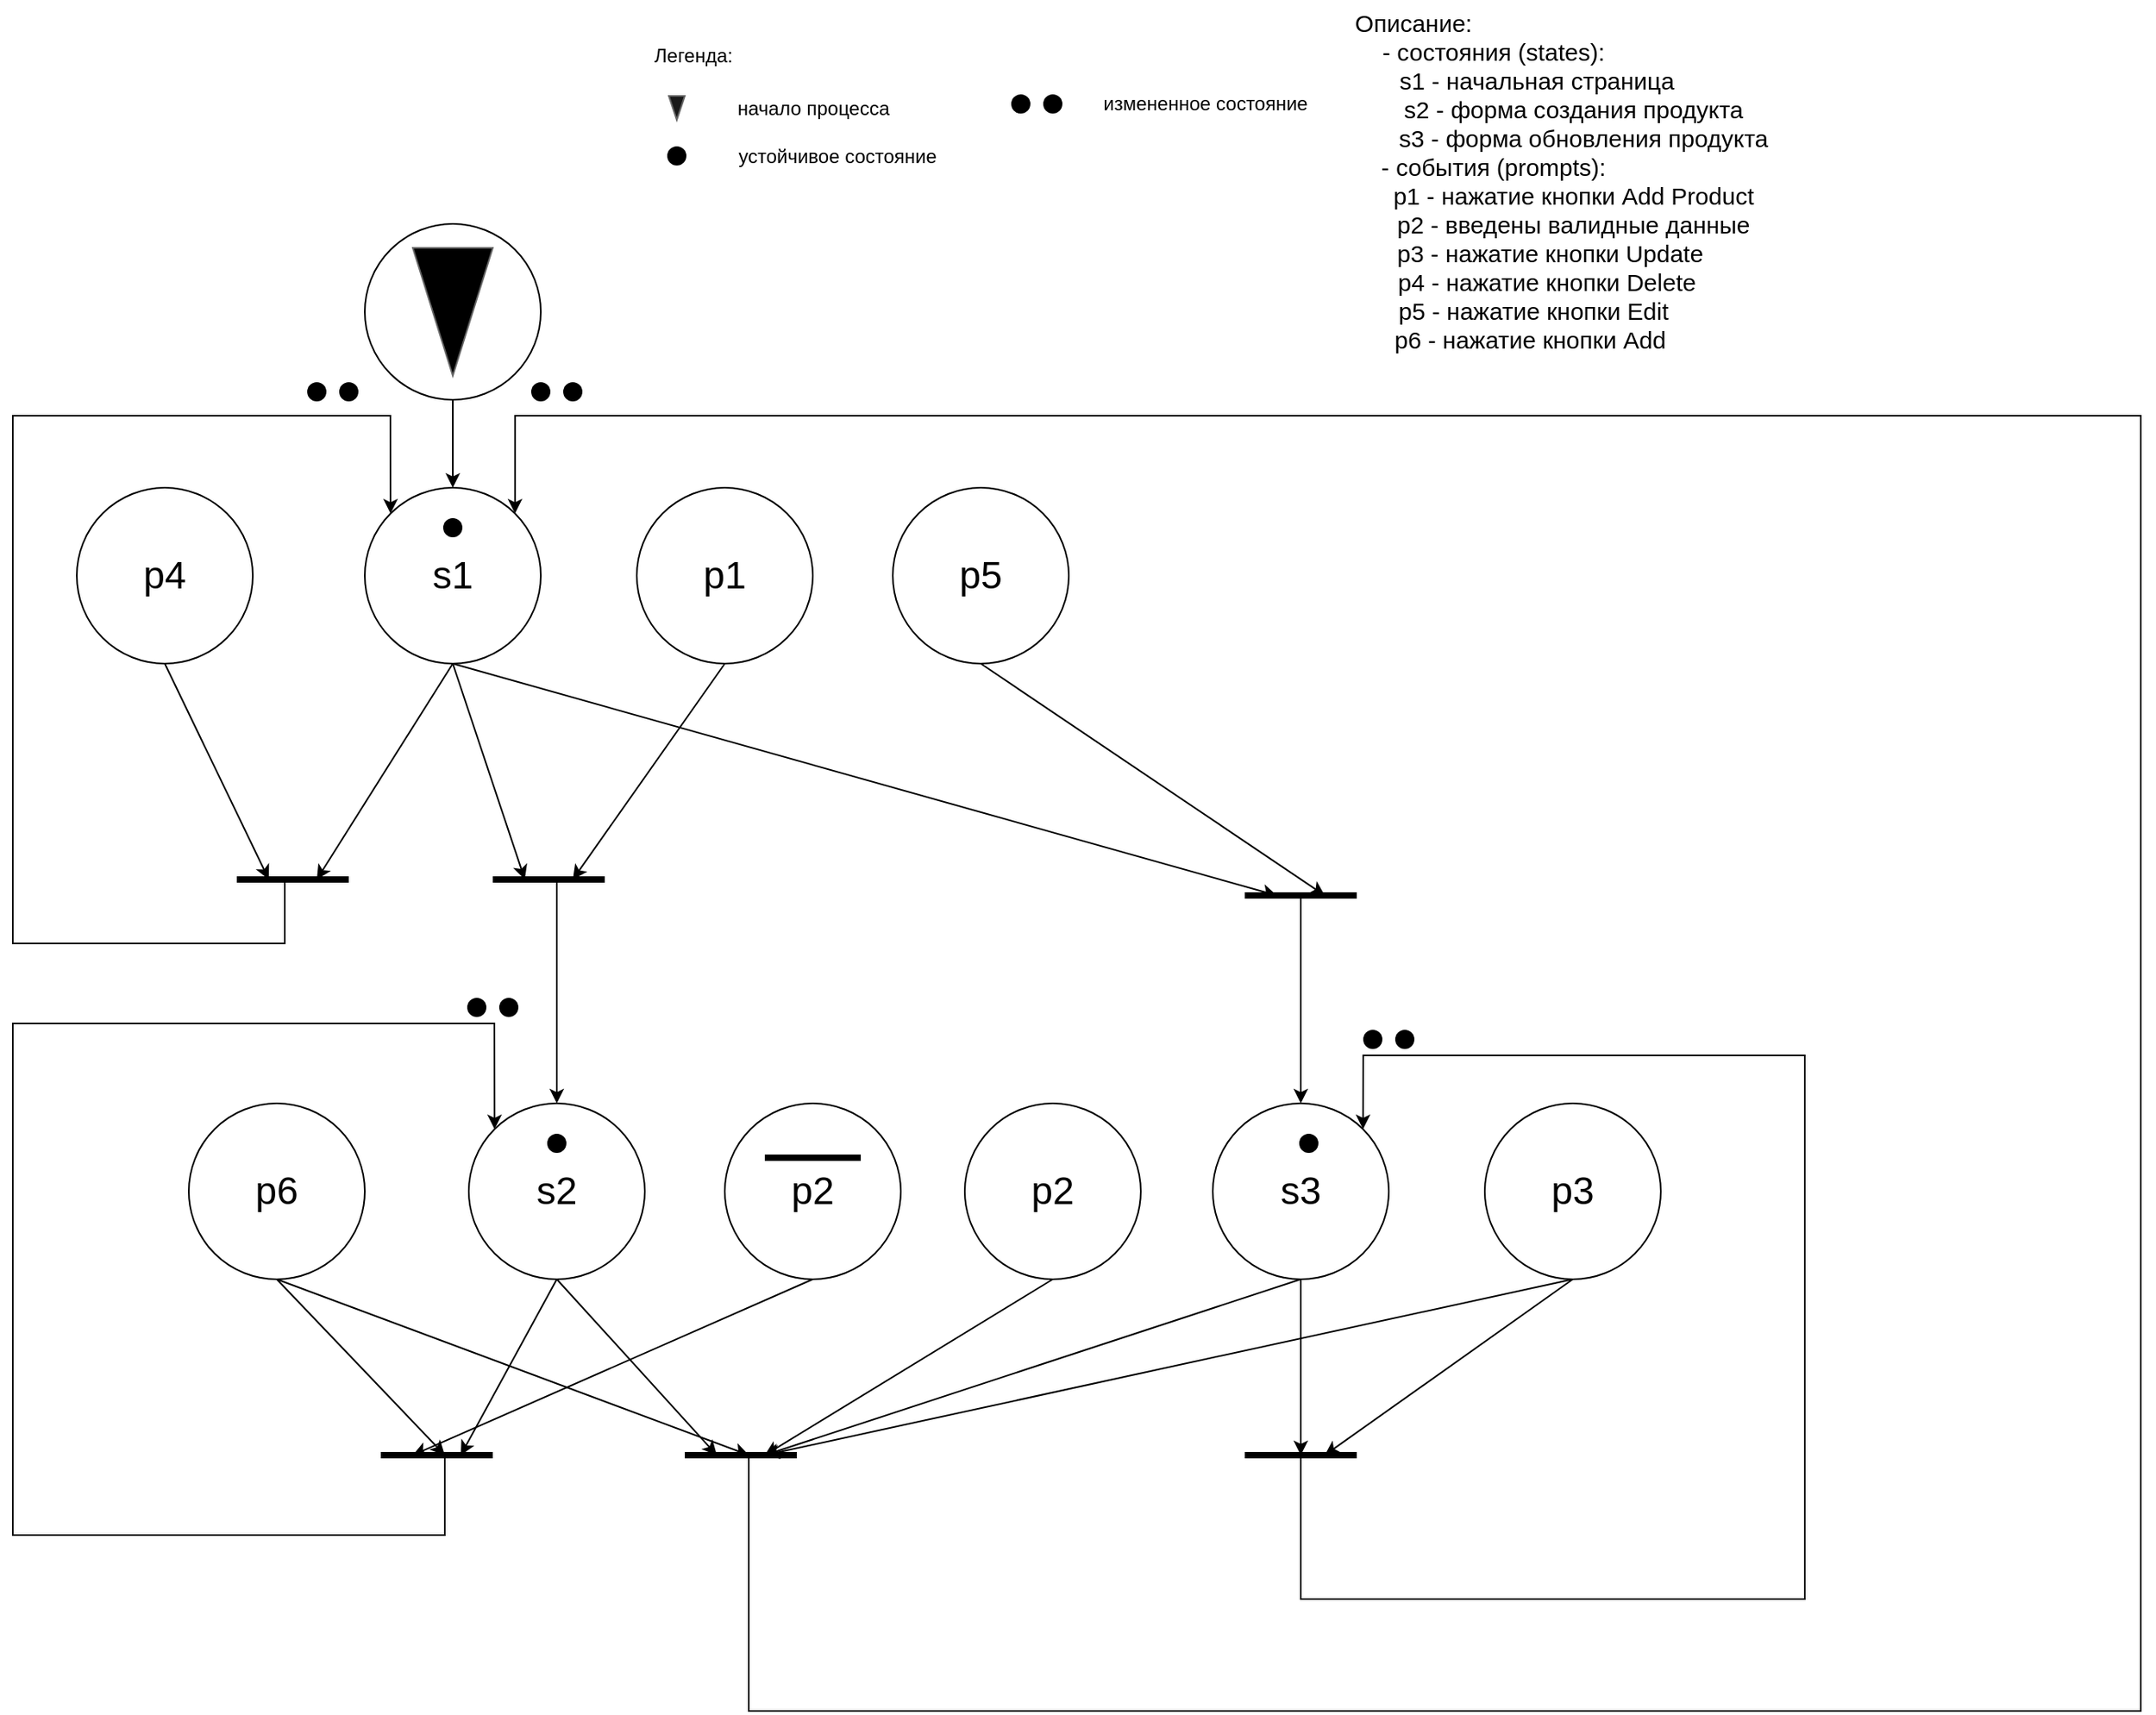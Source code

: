 <mxfile version="25.0.3">
  <diagram name="Page-1" id="yx9NatM-q8bEOVtMpky8">
    <mxGraphModel dx="-220" dy="1999" grid="1" gridSize="10" guides="1" tooltips="1" connect="1" arrows="1" fold="1" page="1" pageScale="1" pageWidth="827" pageHeight="1169" background="none" math="0" shadow="0">
      <root>
        <mxCell id="0" />
        <mxCell id="1" parent="0" />
        <mxCell id="3wbWXxaWbpRCuTf0ScIF-73" style="edgeStyle=orthogonalEdgeStyle;rounded=0;orthogonalLoop=1;jettySize=auto;html=1;exitX=0.5;exitY=1;exitDx=0;exitDy=0;entryX=0.5;entryY=0;entryDx=0;entryDy=0;" parent="1" source="3wbWXxaWbpRCuTf0ScIF-2" target="3wbWXxaWbpRCuTf0ScIF-3" edge="1">
          <mxGeometry relative="1" as="geometry" />
        </mxCell>
        <mxCell id="3wbWXxaWbpRCuTf0ScIF-2" value="" style="ellipse;whiteSpace=wrap;html=1;aspect=fixed;labelBackgroundColor=default;" parent="1" vertex="1">
          <mxGeometry x="1980" y="20" width="110" height="110" as="geometry" />
        </mxCell>
        <mxCell id="3wbWXxaWbpRCuTf0ScIF-1" value="" style="triangle;whiteSpace=wrap;html=1;direction=south;fillColor=#000000;fontColor=#333333;strokeColor=#666666;" parent="1" vertex="1">
          <mxGeometry x="2010" y="35" width="50" height="80" as="geometry" />
        </mxCell>
        <mxCell id="3wbWXxaWbpRCuTf0ScIF-108" style="edgeStyle=orthogonalEdgeStyle;rounded=0;orthogonalLoop=1;jettySize=auto;html=1;exitX=1;exitY=0;exitDx=0;exitDy=0;startArrow=classic;startFill=1;endArrow=none;endFill=0;" parent="1" source="3wbWXxaWbpRCuTf0ScIF-3" edge="1">
          <mxGeometry relative="1" as="geometry">
            <mxPoint x="3090" y="630" as="targetPoint" />
            <Array as="points">
              <mxPoint x="2074" y="140" />
              <mxPoint x="3090" y="140" />
              <mxPoint x="3090" y="480" />
            </Array>
          </mxGeometry>
        </mxCell>
        <mxCell id="JWRfiAvGQwIAYVMvCTyz-24" style="rounded=0;orthogonalLoop=1;jettySize=auto;html=1;exitX=0.5;exitY=1;exitDx=0;exitDy=0;" edge="1" parent="1" source="3wbWXxaWbpRCuTf0ScIF-3">
          <mxGeometry relative="1" as="geometry">
            <mxPoint x="2550" y="440" as="targetPoint" />
          </mxGeometry>
        </mxCell>
        <mxCell id="JWRfiAvGQwIAYVMvCTyz-58" style="rounded=0;orthogonalLoop=1;jettySize=auto;html=1;exitX=0.5;exitY=1;exitDx=0;exitDy=0;" edge="1" parent="1" source="3wbWXxaWbpRCuTf0ScIF-3">
          <mxGeometry relative="1" as="geometry">
            <mxPoint x="1950" y="430" as="targetPoint" />
          </mxGeometry>
        </mxCell>
        <mxCell id="3wbWXxaWbpRCuTf0ScIF-3" value="&lt;span style=&quot;font-size: 24px;&quot;&gt;s1&lt;/span&gt;" style="ellipse;whiteSpace=wrap;html=1;aspect=fixed;labelBackgroundColor=default;" parent="1" vertex="1">
          <mxGeometry x="1980" y="185" width="110" height="110" as="geometry" />
        </mxCell>
        <mxCell id="3wbWXxaWbpRCuTf0ScIF-4" value="" style="shape=waypoint;sketch=0;fillStyle=solid;size=6;pointerEvents=1;points=[];fillColor=none;resizable=0;rotatable=0;perimeter=centerPerimeter;snapToPoint=1;strokeWidth=4;" parent="1" vertex="1">
          <mxGeometry x="2025" y="200" width="20" height="20" as="geometry" />
        </mxCell>
        <mxCell id="3wbWXxaWbpRCuTf0ScIF-5" value="&lt;font style=&quot;font-size: 15px;&quot;&gt;Описание:&lt;/font&gt;&lt;div style=&quot;font-size: 15px;&quot;&gt;&lt;span style=&quot;background-color: initial;&quot;&gt;&lt;font style=&quot;font-size: 15px;&quot;&gt;&lt;span style=&quot;white-space: pre;&quot;&gt;&#x9;&lt;/span&gt;&lt;span style=&quot;white-space: pre;&quot;&gt;&#x9;&lt;/span&gt;&lt;span style=&quot;white-space: pre;&quot;&gt;&#x9;&lt;/span&gt;- состояния (states):&lt;br&gt;&lt;span style=&quot;white-space: pre;&quot;&gt;&#x9;&lt;/span&gt;&lt;span style=&quot;white-space: pre;&quot;&gt;&#x9;&lt;/span&gt;&lt;span style=&quot;white-space: pre;&quot;&gt;&#x9;&lt;/span&gt;&lt;span style=&quot;white-space: pre;&quot;&gt;&#x9;&lt;/span&gt;&lt;span style=&quot;white-space-collapse: preserve;&quot;&gt;&amp;nbsp;    &lt;/span&gt;s1 - начальная страница&lt;/font&gt;&lt;/span&gt;&lt;/div&gt;&lt;div style=&quot;font-size: 15px;&quot;&gt;&lt;span style=&quot;background-color: initial;&quot;&gt;&lt;font style=&quot;font-size: 15px;&quot;&gt;&lt;span style=&quot;white-space: pre;&quot;&gt;&#x9;&lt;/span&gt;&lt;span style=&quot;white-space: pre;&quot;&gt;&#x9;&lt;/span&gt;&lt;span style=&quot;white-space: pre;&quot;&gt;&#x9;&lt;/span&gt;&lt;span style=&quot;white-space: pre;&quot;&gt;&#x9;&lt;span style=&quot;white-space: pre;&quot;&gt;&#x9;&lt;/span&gt;&lt;span style=&quot;white-space: pre;&quot;&gt;&#x9;&lt;/span&gt;&lt;/span&gt;s2 - форма создания продукта&lt;/font&gt;&lt;/span&gt;&lt;/div&gt;&lt;div style=&quot;font-size: 15px;&quot;&gt;&lt;span style=&quot;background-color: initial;&quot;&gt;&lt;font style=&quot;font-size: 15px;&quot;&gt;&lt;span style=&quot;white-space: pre;&quot;&gt;&#x9;&lt;/span&gt;&lt;span style=&quot;white-space: pre;&quot;&gt;&#x9;&lt;/span&gt;&lt;span style=&quot;white-space: pre;&quot;&gt;&#x9;&lt;/span&gt;&lt;span style=&quot;white-space: pre;&quot;&gt;&#x9;&lt;/span&gt;&lt;span style=&quot;white-space: pre;&quot;&gt;&#x9;&lt;/span&gt;&lt;span style=&quot;white-space: pre;&quot;&gt;&#x9;&lt;/span&gt;&amp;nbsp; &amp;nbsp;s3 - форма обновления продукта&lt;/font&gt;&lt;/span&gt;&lt;/div&gt;&lt;div style=&quot;font-size: 15px;&quot;&gt;&lt;span style=&quot;background-color: initial;&quot;&gt;&lt;font style=&quot;font-size: 15px;&quot;&gt;&lt;span style=&quot;white-space: pre;&quot;&gt;&#x9;&lt;/span&gt;&lt;span style=&quot;white-space: pre;&quot;&gt;&#x9;&lt;/span&gt;&lt;span style=&quot;white-space: pre;&quot;&gt;&#x9;&lt;/span&gt;- события (prompts):&lt;/font&gt;&lt;/span&gt;&lt;/div&gt;&lt;div style=&quot;font-size: 15px;&quot;&gt;&lt;span style=&quot;white-space: pre;&quot;&gt;&#x9;&lt;/span&gt;&lt;span style=&quot;white-space: pre;&quot;&gt;&#x9;&lt;/span&gt;&lt;span style=&quot;white-space: pre;&quot;&gt;&#x9;&lt;/span&gt;&lt;span style=&quot;white-space: pre;&quot;&gt;&#x9;&lt;/span&gt;&lt;span style=&quot;white-space: pre;&quot;&gt;&#x9;&lt;/span&gt;&lt;span style=&quot;white-space: pre;&quot;&gt;&#x9;&lt;/span&gt;р1 - нажатие кнопки Add Product&lt;span style=&quot;background-color: initial;&quot;&gt;&lt;font style=&quot;font-size: 15px;&quot;&gt;&lt;/font&gt;&lt;/span&gt;&lt;/div&gt;&lt;div style=&quot;font-size: 15px;&quot;&gt;&lt;span style=&quot;background-color: initial;&quot;&gt;&lt;font style=&quot;font-size: 15px;&quot;&gt;&lt;span style=&quot;white-space: pre;&quot;&gt;&#x9;&lt;/span&gt;&lt;span style=&quot;white-space: pre;&quot;&gt;&#x9;&lt;/span&gt;&lt;span style=&quot;white-space: pre;&quot;&gt;&#x9;&lt;/span&gt;&lt;span style=&quot;white-space: pre;&quot;&gt;&#x9;&lt;/span&gt;&lt;span style=&quot;white-space: pre;&quot;&gt;&#x9;&lt;span style=&quot;white-space: pre;&quot;&gt;&#x9;&lt;/span&gt;&lt;/span&gt;р2 - введены валидные данные&lt;br&gt;&lt;span style=&quot;white-space: pre;&quot;&gt;&#x9;&lt;/span&gt;&lt;span style=&quot;white-space: pre;&quot;&gt;&#x9;&lt;/span&gt;&lt;span style=&quot;white-space: pre;&quot;&gt;&#x9;&lt;/span&gt;&lt;span style=&quot;white-space: pre;&quot;&gt;&#x9;&lt;/span&gt;&lt;span style=&quot;white-space: pre;&quot;&gt;&#x9;&lt;/span&gt;&amp;nbsp;р3 - нажатие кнопки Update&lt;br&gt;&lt;span style=&quot;white-space: pre;&quot;&gt;&#x9;&lt;/span&gt;&lt;span style=&quot;white-space: pre;&quot;&gt;&#x9;&lt;/span&gt;&lt;span style=&quot;white-space: pre;&quot;&gt;&#x9;&lt;/span&gt;&lt;span style=&quot;white-space: pre;&quot;&gt;&#x9;&lt;span style=&quot;white-space: pre;&quot;&gt;&#x9;&lt;/span&gt;&lt;/span&gt;р4 - нажатие кнопки Delete&lt;br&gt;&lt;span style=&quot;white-space: pre;&quot;&gt;&#x9;&lt;/span&gt;&lt;span style=&quot;white-space: pre;&quot;&gt;&#x9;&lt;/span&gt;&lt;span style=&quot;white-space: pre;&quot;&gt;&#x9;&lt;/span&gt;&lt;span style=&quot;white-space: pre;&quot;&gt;&#x9;&lt;/span&gt;&lt;span style=&quot;white-space-collapse: preserve;&quot;&gt;&amp;nbsp;   &lt;/span&gt;р5 - нажатие кнопки Edit&lt;/font&gt;&lt;/span&gt;&lt;/div&gt;&lt;div style=&quot;font-size: 15px;&quot;&gt;&lt;span style=&quot;white-space: pre;&quot;&gt;&#x9;&lt;/span&gt;&lt;span style=&quot;white-space: pre;&quot;&gt;&#x9;&lt;/span&gt;&lt;span style=&quot;white-space: pre;&quot;&gt;&#x9;&lt;/span&gt;&lt;span style=&quot;white-space: pre;&quot;&gt;&#x9;&lt;/span&gt;&amp;nbsp; &amp;nbsp;p6 - нажатие кнопки Add&lt;/div&gt;&lt;div style=&quot;font-size: 15px;&quot;&gt;&lt;span style=&quot;background-color: initial;&quot;&gt;&lt;font style=&quot;font-size: 15px;&quot;&gt;&lt;br&gt;&lt;br&gt;&lt;/font&gt;&lt;/span&gt;&lt;div&gt;&lt;br&gt;&lt;/div&gt;&lt;/div&gt;" style="text;html=1;align=center;verticalAlign=middle;resizable=0;points=[];autosize=1;strokeColor=none;fillColor=none;" parent="1" vertex="1">
          <mxGeometry x="2400" y="-120" width="470" height="280" as="geometry" />
        </mxCell>
        <mxCell id="3wbWXxaWbpRCuTf0ScIF-8" value="&lt;span style=&quot;font-size: 24px;&quot;&gt;p1&lt;/span&gt;" style="ellipse;whiteSpace=wrap;html=1;aspect=fixed;labelBackgroundColor=default;" parent="1" vertex="1">
          <mxGeometry x="2150" y="185" width="110" height="110" as="geometry" />
        </mxCell>
        <mxCell id="3wbWXxaWbpRCuTf0ScIF-20" value="" style="endArrow=none;html=1;rounded=0;fontSize=29;fontStyle=0;spacing=4;strokeWidth=4;" parent="1" edge="1">
          <mxGeometry width="50" height="50" relative="1" as="geometry">
            <mxPoint x="2060" y="430" as="sourcePoint" />
            <mxPoint x="2130" y="430" as="targetPoint" />
          </mxGeometry>
        </mxCell>
        <mxCell id="3wbWXxaWbpRCuTf0ScIF-27" value="" style="endArrow=classic;html=1;rounded=0;exitX=0.5;exitY=1;exitDx=0;exitDy=0;" parent="1" source="3wbWXxaWbpRCuTf0ScIF-3" edge="1">
          <mxGeometry width="50" height="50" relative="1" as="geometry">
            <mxPoint x="2340" y="220" as="sourcePoint" />
            <mxPoint x="2080" y="430" as="targetPoint" />
          </mxGeometry>
        </mxCell>
        <mxCell id="3wbWXxaWbpRCuTf0ScIF-28" value="" style="endArrow=classic;html=1;rounded=0;exitX=0.5;exitY=1;exitDx=0;exitDy=0;" parent="1" source="3wbWXxaWbpRCuTf0ScIF-8" edge="1">
          <mxGeometry width="50" height="50" relative="1" as="geometry">
            <mxPoint x="2230" y="380" as="sourcePoint" />
            <mxPoint x="2110" y="430" as="targetPoint" />
          </mxGeometry>
        </mxCell>
        <mxCell id="3wbWXxaWbpRCuTf0ScIF-58" value="Легенда:" style="text;html=1;align=center;verticalAlign=middle;resizable=0;points=[];autosize=1;strokeColor=none;fillColor=none;" parent="1" vertex="1">
          <mxGeometry x="2150" y="-100" width="70" height="30" as="geometry" />
        </mxCell>
        <mxCell id="3wbWXxaWbpRCuTf0ScIF-59" value="" style="triangle;whiteSpace=wrap;html=1;direction=south;fillColor=#191919;fontColor=#333333;strokeColor=#666666;" parent="1" vertex="1">
          <mxGeometry x="2170" y="-60" width="10" height="15" as="geometry" />
        </mxCell>
        <mxCell id="3wbWXxaWbpRCuTf0ScIF-60" value="начало процесса" style="text;html=1;align=center;verticalAlign=middle;resizable=0;points=[];autosize=1;strokeColor=none;fillColor=none;" parent="1" vertex="1">
          <mxGeometry x="2200" y="-67.5" width="120" height="30" as="geometry" />
        </mxCell>
        <mxCell id="3wbWXxaWbpRCuTf0ScIF-63" value="" style="shape=waypoint;sketch=0;fillStyle=solid;size=6;pointerEvents=1;points=[];fillColor=none;resizable=0;rotatable=0;perimeter=centerPerimeter;snapToPoint=1;strokeWidth=4;" parent="1" vertex="1">
          <mxGeometry x="2165" y="-32.5" width="20" height="20" as="geometry" />
        </mxCell>
        <mxCell id="3wbWXxaWbpRCuTf0ScIF-64" value="устойчивое состояние" style="text;html=1;align=center;verticalAlign=middle;resizable=0;points=[];autosize=1;strokeColor=none;fillColor=none;" parent="1" vertex="1">
          <mxGeometry x="2200" y="-37.5" width="150" height="30" as="geometry" />
        </mxCell>
        <mxCell id="3wbWXxaWbpRCuTf0ScIF-65" value="" style="shape=waypoint;sketch=0;fillStyle=solid;size=6;pointerEvents=1;points=[];fillColor=none;resizable=0;rotatable=0;perimeter=centerPerimeter;snapToPoint=1;strokeWidth=4;" parent="1" vertex="1">
          <mxGeometry x="2380" y="-65" width="20" height="20" as="geometry" />
        </mxCell>
        <mxCell id="3wbWXxaWbpRCuTf0ScIF-66" value="" style="shape=waypoint;sketch=0;fillStyle=solid;size=6;pointerEvents=1;points=[];fillColor=none;resizable=0;rotatable=0;perimeter=centerPerimeter;snapToPoint=1;strokeWidth=4;" parent="1" vertex="1">
          <mxGeometry x="2400" y="-65" width="20" height="20" as="geometry" />
        </mxCell>
        <mxCell id="3wbWXxaWbpRCuTf0ScIF-67" value="измененное состояние" style="text;html=1;align=center;verticalAlign=middle;resizable=0;points=[];autosize=1;strokeColor=none;fillColor=none;" parent="1" vertex="1">
          <mxGeometry x="2430" y="-70" width="150" height="30" as="geometry" />
        </mxCell>
        <mxCell id="3wbWXxaWbpRCuTf0ScIF-76" value="" style="shape=waypoint;sketch=0;fillStyle=solid;size=6;pointerEvents=1;points=[];fillColor=none;resizable=0;rotatable=0;perimeter=centerPerimeter;snapToPoint=1;strokeWidth=4;" parent="1" vertex="1">
          <mxGeometry x="2080" y="115" width="20" height="20" as="geometry" />
        </mxCell>
        <mxCell id="3wbWXxaWbpRCuTf0ScIF-77" value="" style="shape=waypoint;sketch=0;fillStyle=solid;size=6;pointerEvents=1;points=[];fillColor=none;resizable=0;rotatable=0;perimeter=centerPerimeter;snapToPoint=1;strokeWidth=4;" parent="1" vertex="1">
          <mxGeometry x="2100" y="115" width="20" height="20" as="geometry" />
        </mxCell>
        <mxCell id="3wbWXxaWbpRCuTf0ScIF-97" style="rounded=0;orthogonalLoop=1;jettySize=auto;html=1;exitX=0.5;exitY=1;exitDx=0;exitDy=0;" parent="1" source="3wbWXxaWbpRCuTf0ScIF-79" edge="1">
          <mxGeometry relative="1" as="geometry">
            <mxPoint x="2580" y="440" as="targetPoint" />
          </mxGeometry>
        </mxCell>
        <mxCell id="3wbWXxaWbpRCuTf0ScIF-79" value="&lt;span style=&quot;font-size: 24px;&quot;&gt;p5&lt;/span&gt;" style="ellipse;whiteSpace=wrap;html=1;aspect=fixed;labelBackgroundColor=default;" parent="1" vertex="1">
          <mxGeometry x="2310" y="185" width="110" height="110" as="geometry" />
        </mxCell>
        <mxCell id="3wbWXxaWbpRCuTf0ScIF-80" value="" style="endArrow=none;html=1;rounded=0;fontSize=29;fontStyle=0;spacing=4;strokeWidth=4;" parent="1" edge="1">
          <mxGeometry width="50" height="50" relative="1" as="geometry">
            <mxPoint x="2530" y="440" as="sourcePoint" />
            <mxPoint x="2600" y="440" as="targetPoint" />
          </mxGeometry>
        </mxCell>
        <mxCell id="JWRfiAvGQwIAYVMvCTyz-2" style="edgeStyle=orthogonalEdgeStyle;rounded=0;orthogonalLoop=1;jettySize=auto;html=1;exitX=0.5;exitY=0;exitDx=0;exitDy=0;startArrow=classic;startFill=1;endArrow=none;endFill=0;" edge="1" parent="1" source="JWRfiAvGQwIAYVMvCTyz-1">
          <mxGeometry relative="1" as="geometry">
            <mxPoint x="2100" y="430" as="targetPoint" />
          </mxGeometry>
        </mxCell>
        <mxCell id="JWRfiAvGQwIAYVMvCTyz-9" style="rounded=0;orthogonalLoop=1;jettySize=auto;html=1;exitX=0.5;exitY=1;exitDx=0;exitDy=0;" edge="1" parent="1" source="JWRfiAvGQwIAYVMvCTyz-1">
          <mxGeometry relative="1" as="geometry">
            <mxPoint x="2200" y="790" as="targetPoint" />
          </mxGeometry>
        </mxCell>
        <mxCell id="JWRfiAvGQwIAYVMvCTyz-16" style="rounded=0;orthogonalLoop=1;jettySize=auto;html=1;exitX=0.5;exitY=1;exitDx=0;exitDy=0;" edge="1" parent="1" source="JWRfiAvGQwIAYVMvCTyz-1">
          <mxGeometry relative="1" as="geometry">
            <mxPoint x="2040" y="790" as="targetPoint" />
          </mxGeometry>
        </mxCell>
        <mxCell id="JWRfiAvGQwIAYVMvCTyz-1" value="&lt;span style=&quot;font-size: 24px;&quot;&gt;s2&lt;/span&gt;" style="ellipse;whiteSpace=wrap;html=1;aspect=fixed;labelBackgroundColor=default;" vertex="1" parent="1">
          <mxGeometry x="2045" y="570" width="110" height="110" as="geometry" />
        </mxCell>
        <mxCell id="JWRfiAvGQwIAYVMvCTyz-3" value="" style="shape=waypoint;sketch=0;fillStyle=solid;size=6;pointerEvents=1;points=[];fillColor=none;resizable=0;rotatable=0;perimeter=centerPerimeter;snapToPoint=1;strokeWidth=4;" vertex="1" parent="1">
          <mxGeometry x="2090" y="585" width="20" height="20" as="geometry" />
        </mxCell>
        <mxCell id="JWRfiAvGQwIAYVMvCTyz-10" style="rounded=0;orthogonalLoop=1;jettySize=auto;html=1;exitX=0.5;exitY=1;exitDx=0;exitDy=0;" edge="1" parent="1" source="JWRfiAvGQwIAYVMvCTyz-6">
          <mxGeometry relative="1" as="geometry">
            <mxPoint x="2220" y="790" as="targetPoint" />
          </mxGeometry>
        </mxCell>
        <mxCell id="JWRfiAvGQwIAYVMvCTyz-17" style="rounded=0;orthogonalLoop=1;jettySize=auto;html=1;exitX=0.5;exitY=1;exitDx=0;exitDy=0;" edge="1" parent="1" source="JWRfiAvGQwIAYVMvCTyz-6">
          <mxGeometry relative="1" as="geometry">
            <mxPoint x="2030" y="790" as="targetPoint" />
          </mxGeometry>
        </mxCell>
        <mxCell id="JWRfiAvGQwIAYVMvCTyz-6" value="&lt;span style=&quot;font-size: 24px;&quot;&gt;p6&lt;/span&gt;" style="ellipse;whiteSpace=wrap;html=1;aspect=fixed;labelBackgroundColor=default;" vertex="1" parent="1">
          <mxGeometry x="1870" y="570" width="110" height="110" as="geometry" />
        </mxCell>
        <mxCell id="JWRfiAvGQwIAYVMvCTyz-7" value="" style="endArrow=none;html=1;rounded=0;fontSize=29;fontStyle=0;spacing=4;strokeWidth=4;" edge="1" parent="1">
          <mxGeometry width="50" height="50" relative="1" as="geometry">
            <mxPoint x="2180" y="790" as="sourcePoint" />
            <mxPoint x="2250" y="790" as="targetPoint" />
          </mxGeometry>
        </mxCell>
        <mxCell id="JWRfiAvGQwIAYVMvCTyz-15" style="rounded=0;orthogonalLoop=1;jettySize=auto;html=1;exitX=0.5;exitY=1;exitDx=0;exitDy=0;" edge="1" parent="1" source="JWRfiAvGQwIAYVMvCTyz-11">
          <mxGeometry relative="1" as="geometry">
            <mxPoint x="2010" y="790" as="targetPoint" />
          </mxGeometry>
        </mxCell>
        <mxCell id="JWRfiAvGQwIAYVMvCTyz-11" value="&lt;span style=&quot;font-size: 24px;&quot;&gt;p2&lt;/span&gt;" style="ellipse;whiteSpace=wrap;html=1;aspect=fixed;labelBackgroundColor=default;" vertex="1" parent="1">
          <mxGeometry x="2205" y="570" width="110" height="110" as="geometry" />
        </mxCell>
        <mxCell id="JWRfiAvGQwIAYVMvCTyz-12" value="" style="endArrow=none;html=1;rounded=0;fontSize=29;fontStyle=0;spacing=4;strokeWidth=4;" edge="1" parent="1">
          <mxGeometry width="50" height="50" relative="1" as="geometry">
            <mxPoint x="2230" y="604" as="sourcePoint" />
            <mxPoint x="2290" y="604" as="targetPoint" />
          </mxGeometry>
        </mxCell>
        <mxCell id="JWRfiAvGQwIAYVMvCTyz-14" value="" style="endArrow=none;html=1;rounded=0;fontSize=29;fontStyle=0;spacing=4;strokeWidth=4;" edge="1" parent="1">
          <mxGeometry width="50" height="50" relative="1" as="geometry">
            <mxPoint x="1990" y="790" as="sourcePoint" />
            <mxPoint x="2060" y="790" as="targetPoint" />
          </mxGeometry>
        </mxCell>
        <mxCell id="JWRfiAvGQwIAYVMvCTyz-19" value="" style="endArrow=classic;html=1;rounded=0;entryX=0;entryY=0;entryDx=0;entryDy=0;" edge="1" parent="1" target="JWRfiAvGQwIAYVMvCTyz-1">
          <mxGeometry width="50" height="50" relative="1" as="geometry">
            <mxPoint x="2030" y="790" as="sourcePoint" />
            <mxPoint x="2030" y="860" as="targetPoint" />
            <Array as="points">
              <mxPoint x="2030" y="840" />
              <mxPoint x="1760" y="840" />
              <mxPoint x="1760" y="520" />
              <mxPoint x="2061" y="520" />
            </Array>
          </mxGeometry>
        </mxCell>
        <mxCell id="JWRfiAvGQwIAYVMvCTyz-20" value="" style="shape=waypoint;sketch=0;fillStyle=solid;size=6;pointerEvents=1;points=[];fillColor=none;resizable=0;rotatable=0;perimeter=centerPerimeter;snapToPoint=1;strokeWidth=4;" vertex="1" parent="1">
          <mxGeometry x="2040" y="500" width="20" height="20" as="geometry" />
        </mxCell>
        <mxCell id="JWRfiAvGQwIAYVMvCTyz-21" value="" style="shape=waypoint;sketch=0;fillStyle=solid;size=6;pointerEvents=1;points=[];fillColor=none;resizable=0;rotatable=0;perimeter=centerPerimeter;snapToPoint=1;strokeWidth=4;" vertex="1" parent="1">
          <mxGeometry x="2060" y="500" width="20" height="20" as="geometry" />
        </mxCell>
        <mxCell id="JWRfiAvGQwIAYVMvCTyz-23" value="" style="endArrow=none;html=1;rounded=0;" edge="1" parent="1">
          <mxGeometry width="50" height="50" relative="1" as="geometry">
            <mxPoint x="2220" y="790" as="sourcePoint" />
            <mxPoint x="3090" y="490" as="targetPoint" />
            <Array as="points">
              <mxPoint x="2220" y="840" />
              <mxPoint x="2220" y="950" />
              <mxPoint x="3090" y="950" />
              <mxPoint x="3090" y="830" />
            </Array>
          </mxGeometry>
        </mxCell>
        <mxCell id="JWRfiAvGQwIAYVMvCTyz-47" style="rounded=0;orthogonalLoop=1;jettySize=auto;html=1;exitX=0.5;exitY=1;exitDx=0;exitDy=0;" edge="1" parent="1" source="JWRfiAvGQwIAYVMvCTyz-29">
          <mxGeometry relative="1" as="geometry">
            <mxPoint x="2230" y="790" as="targetPoint" />
          </mxGeometry>
        </mxCell>
        <mxCell id="JWRfiAvGQwIAYVMvCTyz-50" style="edgeStyle=orthogonalEdgeStyle;rounded=0;orthogonalLoop=1;jettySize=auto;html=1;exitX=0.5;exitY=1;exitDx=0;exitDy=0;" edge="1" parent="1" source="JWRfiAvGQwIAYVMvCTyz-29">
          <mxGeometry relative="1" as="geometry">
            <mxPoint x="2565" y="790" as="targetPoint" />
          </mxGeometry>
        </mxCell>
        <mxCell id="JWRfiAvGQwIAYVMvCTyz-29" value="&lt;span style=&quot;font-size: 24px;&quot;&gt;s3&lt;/span&gt;" style="ellipse;whiteSpace=wrap;html=1;aspect=fixed;labelBackgroundColor=default;" vertex="1" parent="1">
          <mxGeometry x="2510" y="570" width="110" height="110" as="geometry" />
        </mxCell>
        <mxCell id="JWRfiAvGQwIAYVMvCTyz-30" value="" style="shape=waypoint;sketch=0;fillStyle=solid;size=6;pointerEvents=1;points=[];fillColor=none;resizable=0;rotatable=0;perimeter=centerPerimeter;snapToPoint=1;strokeWidth=4;" vertex="1" parent="1">
          <mxGeometry x="2560" y="585" width="20" height="20" as="geometry" />
        </mxCell>
        <mxCell id="JWRfiAvGQwIAYVMvCTyz-40" value="" style="endArrow=classic;html=1;rounded=0;entryX=0.5;entryY=0;entryDx=0;entryDy=0;" edge="1" parent="1" target="JWRfiAvGQwIAYVMvCTyz-29">
          <mxGeometry width="50" height="50" relative="1" as="geometry">
            <mxPoint x="2565" y="440" as="sourcePoint" />
            <mxPoint x="2640" y="510" as="targetPoint" />
          </mxGeometry>
        </mxCell>
        <mxCell id="JWRfiAvGQwIAYVMvCTyz-48" style="rounded=0;orthogonalLoop=1;jettySize=auto;html=1;exitX=0.5;exitY=1;exitDx=0;exitDy=0;" edge="1" parent="1" source="JWRfiAvGQwIAYVMvCTyz-43">
          <mxGeometry relative="1" as="geometry">
            <mxPoint x="2230" y="790" as="targetPoint" />
          </mxGeometry>
        </mxCell>
        <mxCell id="JWRfiAvGQwIAYVMvCTyz-49" style="rounded=0;orthogonalLoop=1;jettySize=auto;html=1;exitX=0.5;exitY=1;exitDx=0;exitDy=0;" edge="1" parent="1" source="JWRfiAvGQwIAYVMvCTyz-43">
          <mxGeometry relative="1" as="geometry">
            <mxPoint x="2580" y="790" as="targetPoint" />
          </mxGeometry>
        </mxCell>
        <mxCell id="JWRfiAvGQwIAYVMvCTyz-43" value="&lt;span style=&quot;font-size: 24px;&quot;&gt;p3&lt;/span&gt;" style="ellipse;whiteSpace=wrap;html=1;aspect=fixed;labelBackgroundColor=default;" vertex="1" parent="1">
          <mxGeometry x="2680" y="570" width="110" height="110" as="geometry" />
        </mxCell>
        <mxCell id="JWRfiAvGQwIAYVMvCTyz-45" style="rounded=0;orthogonalLoop=1;jettySize=auto;html=1;exitX=0.5;exitY=1;exitDx=0;exitDy=0;" edge="1" parent="1" source="JWRfiAvGQwIAYVMvCTyz-44">
          <mxGeometry relative="1" as="geometry">
            <mxPoint x="2230" y="790" as="targetPoint" />
          </mxGeometry>
        </mxCell>
        <mxCell id="JWRfiAvGQwIAYVMvCTyz-44" value="&lt;span style=&quot;font-size: 24px;&quot;&gt;p2&lt;/span&gt;" style="ellipse;whiteSpace=wrap;html=1;aspect=fixed;labelBackgroundColor=default;" vertex="1" parent="1">
          <mxGeometry x="2355" y="570" width="110" height="110" as="geometry" />
        </mxCell>
        <mxCell id="JWRfiAvGQwIAYVMvCTyz-46" value="" style="endArrow=none;html=1;rounded=0;fontSize=29;fontStyle=0;spacing=4;strokeWidth=4;" edge="1" parent="1">
          <mxGeometry width="50" height="50" relative="1" as="geometry">
            <mxPoint x="2530" y="790" as="sourcePoint" />
            <mxPoint x="2600" y="790" as="targetPoint" />
          </mxGeometry>
        </mxCell>
        <mxCell id="JWRfiAvGQwIAYVMvCTyz-51" value="" style="endArrow=classic;html=1;rounded=0;entryX=1;entryY=0;entryDx=0;entryDy=0;" edge="1" parent="1" target="JWRfiAvGQwIAYVMvCTyz-29">
          <mxGeometry width="50" height="50" relative="1" as="geometry">
            <mxPoint x="2565" y="790" as="sourcePoint" />
            <mxPoint x="2480" y="630" as="targetPoint" />
            <Array as="points">
              <mxPoint x="2565" y="880" />
              <mxPoint x="2880" y="880" />
              <mxPoint x="2880" y="540" />
              <mxPoint x="2604" y="540" />
            </Array>
          </mxGeometry>
        </mxCell>
        <mxCell id="JWRfiAvGQwIAYVMvCTyz-52" value="" style="shape=waypoint;sketch=0;fillStyle=solid;size=6;pointerEvents=1;points=[];fillColor=none;resizable=0;rotatable=0;perimeter=centerPerimeter;snapToPoint=1;strokeWidth=4;" vertex="1" parent="1">
          <mxGeometry x="2600" y="520" width="20" height="20" as="geometry" />
        </mxCell>
        <mxCell id="JWRfiAvGQwIAYVMvCTyz-53" value="" style="shape=waypoint;sketch=0;fillStyle=solid;size=6;pointerEvents=1;points=[];fillColor=none;resizable=0;rotatable=0;perimeter=centerPerimeter;snapToPoint=1;strokeWidth=4;" vertex="1" parent="1">
          <mxGeometry x="2620" y="520" width="20" height="20" as="geometry" />
        </mxCell>
        <mxCell id="JWRfiAvGQwIAYVMvCTyz-57" style="rounded=0;orthogonalLoop=1;jettySize=auto;html=1;exitX=0.5;exitY=1;exitDx=0;exitDy=0;" edge="1" parent="1" source="JWRfiAvGQwIAYVMvCTyz-54">
          <mxGeometry relative="1" as="geometry">
            <mxPoint x="1920" y="430" as="targetPoint" />
          </mxGeometry>
        </mxCell>
        <mxCell id="JWRfiAvGQwIAYVMvCTyz-54" value="&lt;span style=&quot;font-size: 24px;&quot;&gt;p4&lt;/span&gt;" style="ellipse;whiteSpace=wrap;html=1;aspect=fixed;labelBackgroundColor=default;" vertex="1" parent="1">
          <mxGeometry x="1800" y="185" width="110" height="110" as="geometry" />
        </mxCell>
        <mxCell id="JWRfiAvGQwIAYVMvCTyz-56" value="" style="endArrow=none;html=1;rounded=0;fontSize=29;fontStyle=0;spacing=4;strokeWidth=4;" edge="1" parent="1">
          <mxGeometry width="50" height="50" relative="1" as="geometry">
            <mxPoint x="1900" y="430" as="sourcePoint" />
            <mxPoint x="1970" y="430" as="targetPoint" />
          </mxGeometry>
        </mxCell>
        <mxCell id="JWRfiAvGQwIAYVMvCTyz-59" value="" style="endArrow=classic;html=1;rounded=0;entryX=0;entryY=0;entryDx=0;entryDy=0;" edge="1" parent="1" target="3wbWXxaWbpRCuTf0ScIF-3">
          <mxGeometry width="50" height="50" relative="1" as="geometry">
            <mxPoint x="1930" y="430" as="sourcePoint" />
            <mxPoint x="2320" y="360" as="targetPoint" />
            <Array as="points">
              <mxPoint x="1930" y="470" />
              <mxPoint x="1760" y="470" />
              <mxPoint x="1760" y="140" />
              <mxPoint x="1996" y="140" />
            </Array>
          </mxGeometry>
        </mxCell>
        <mxCell id="JWRfiAvGQwIAYVMvCTyz-60" value="" style="shape=waypoint;sketch=0;fillStyle=solid;size=6;pointerEvents=1;points=[];fillColor=none;resizable=0;rotatable=0;perimeter=centerPerimeter;snapToPoint=1;strokeWidth=4;" vertex="1" parent="1">
          <mxGeometry x="1940" y="115" width="20" height="20" as="geometry" />
        </mxCell>
        <mxCell id="JWRfiAvGQwIAYVMvCTyz-61" value="" style="shape=waypoint;sketch=0;fillStyle=solid;size=6;pointerEvents=1;points=[];fillColor=none;resizable=0;rotatable=0;perimeter=centerPerimeter;snapToPoint=1;strokeWidth=4;" vertex="1" parent="1">
          <mxGeometry x="1960" y="115" width="20" height="20" as="geometry" />
        </mxCell>
      </root>
    </mxGraphModel>
  </diagram>
</mxfile>
